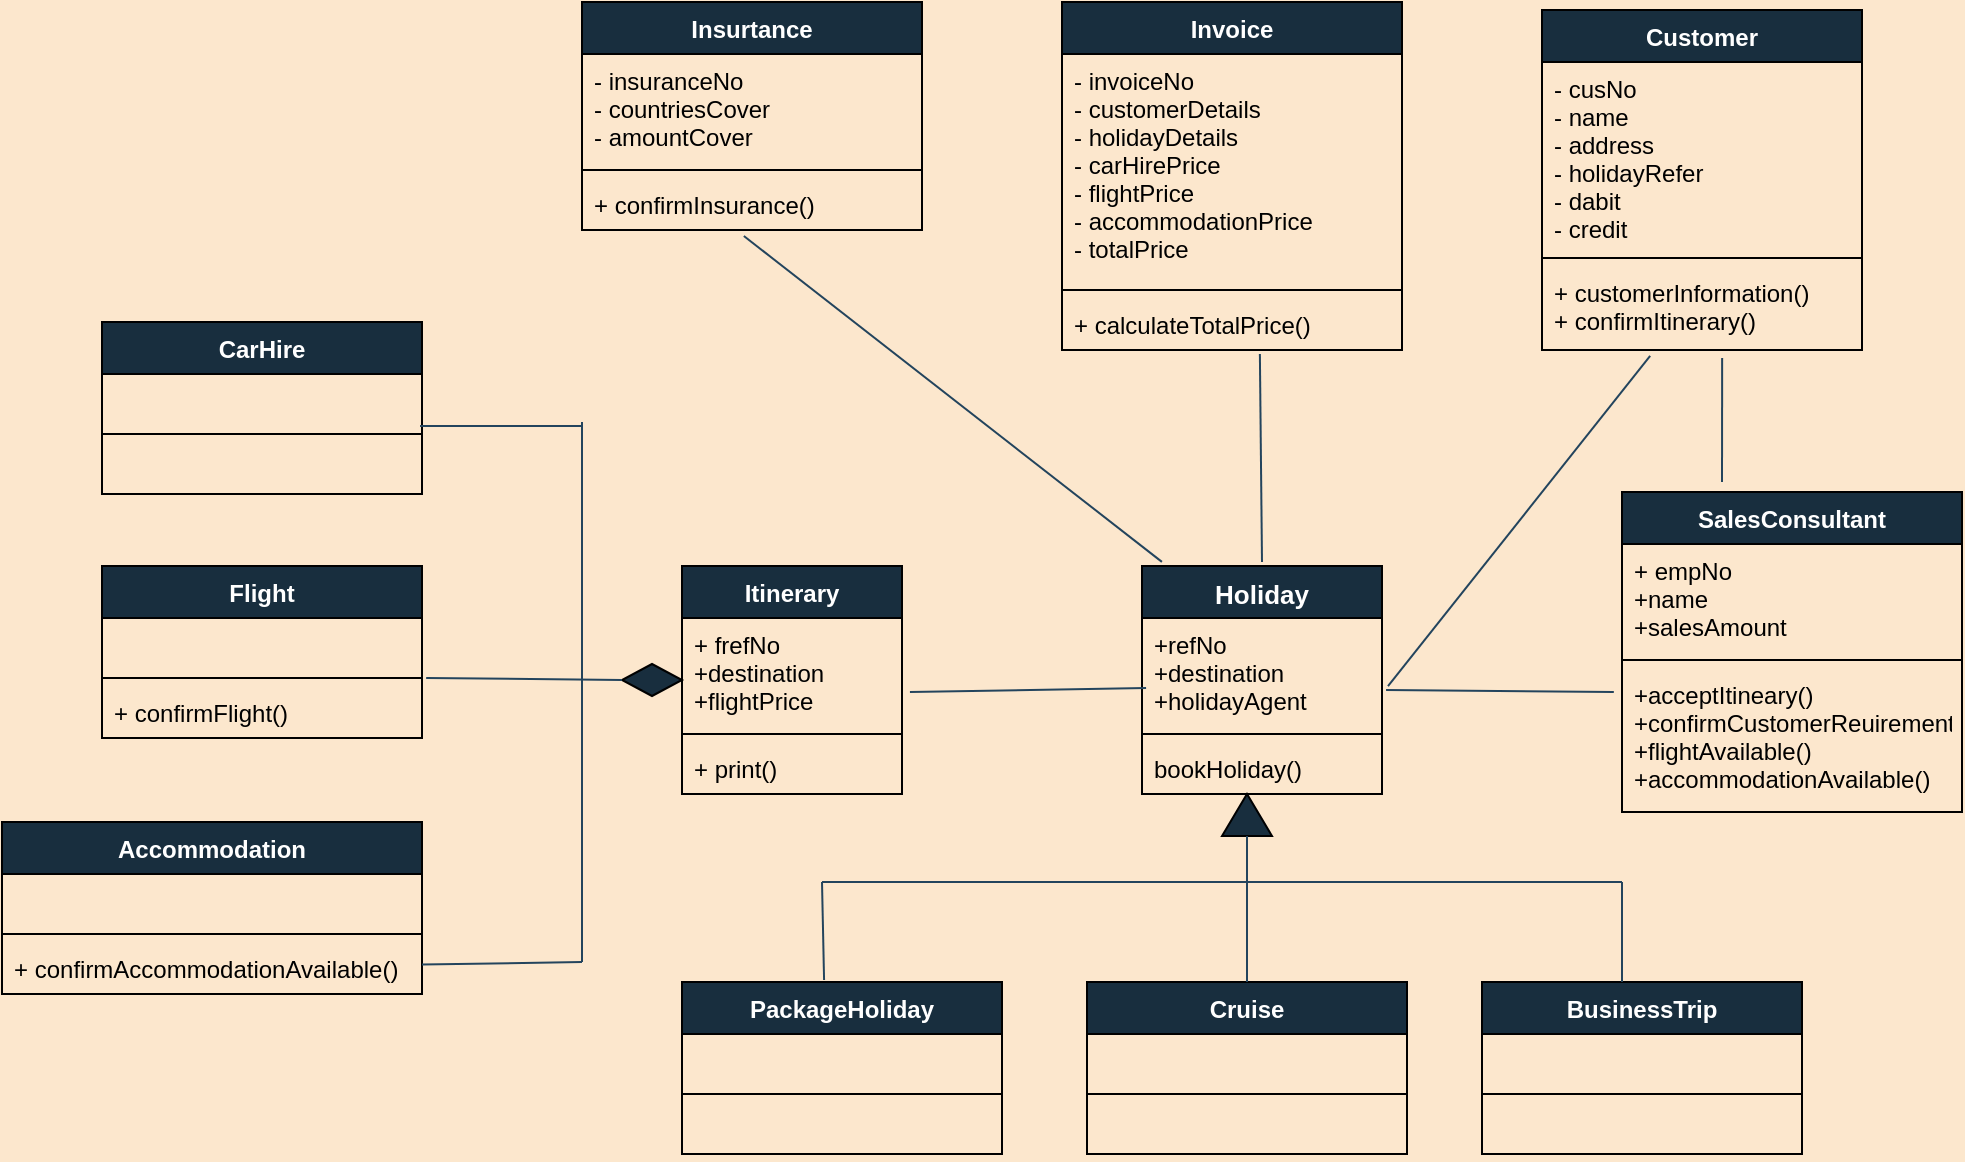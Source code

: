 <mxfile version="20.4.1" type="device" pages="2"><diagram id="-omPwThhXG76KjOuJRO0" name="Page-1"><mxGraphModel dx="1422" dy="762" grid="1" gridSize="10" guides="1" tooltips="1" connect="1" arrows="1" fold="1" page="1" pageScale="1" pageWidth="1169" pageHeight="827" background="#FCE7CD" math="0" shadow="0"><root><mxCell id="0"/><mxCell id="1" parent="0"/><mxCell id="ipwiiqvfLNM0Ar4C0YKU-5" value="Holiday" style="swimlane;fontStyle=1;align=center;verticalAlign=top;childLayout=stackLayout;horizontal=1;startSize=26;horizontalStack=0;resizeParent=1;resizeParentMax=0;resizeLast=0;collapsible=1;marginBottom=0;fontSize=13;fillColor=#182E3E;strokeColor=#000000;fontColor=#FFFFFF;" parent="1" vertex="1"><mxGeometry x="680" y="322" width="120" height="114" as="geometry"/></mxCell><mxCell id="ipwiiqvfLNM0Ar4C0YKU-6" value="+refNo&#10;+destination&#10;+holidayAgent" style="text;strokeColor=none;fillColor=none;align=left;verticalAlign=top;spacingLeft=4;spacingRight=4;overflow=hidden;rotatable=0;points=[[0,0.5],[1,0.5]];portConstraint=eastwest;fontColor=#000000;" parent="ipwiiqvfLNM0Ar4C0YKU-5" vertex="1"><mxGeometry y="26" width="120" height="54" as="geometry"/></mxCell><mxCell id="ipwiiqvfLNM0Ar4C0YKU-7" value="" style="line;strokeWidth=1;fillColor=none;align=left;verticalAlign=middle;spacingTop=-1;spacingLeft=3;spacingRight=3;rotatable=0;labelPosition=right;points=[];portConstraint=eastwest;strokeColor=#000000;labelBackgroundColor=#FCE7CD;fontColor=#FFFFFF;" parent="ipwiiqvfLNM0Ar4C0YKU-5" vertex="1"><mxGeometry y="80" width="120" height="8" as="geometry"/></mxCell><mxCell id="ipwiiqvfLNM0Ar4C0YKU-8" value="bookHoliday()" style="text;strokeColor=none;fillColor=none;align=left;verticalAlign=top;spacingLeft=4;spacingRight=4;overflow=hidden;rotatable=0;points=[[0,0.5],[1,0.5]];portConstraint=eastwest;fontColor=#000000;" parent="ipwiiqvfLNM0Ar4C0YKU-5" vertex="1"><mxGeometry y="88" width="120" height="26" as="geometry"/></mxCell><mxCell id="ipwiiqvfLNM0Ar4C0YKU-9" value="Invoice" style="swimlane;fontStyle=1;align=center;verticalAlign=top;childLayout=stackLayout;horizontal=1;startSize=26;horizontalStack=0;resizeParent=1;resizeParentMax=0;resizeLast=0;collapsible=1;marginBottom=0;fillColor=#182E3E;strokeColor=#000000;fontColor=#FFFFFF;" parent="1" vertex="1"><mxGeometry x="640" y="40" width="170" height="174" as="geometry"/></mxCell><mxCell id="ipwiiqvfLNM0Ar4C0YKU-10" value="- invoiceNo&#10;- customerDetails&#10;- holidayDetails&#10;- carHirePrice&#10;- flightPrice&#10;- accommodationPrice&#10;- totalPrice" style="text;strokeColor=none;fillColor=none;align=left;verticalAlign=top;spacingLeft=4;spacingRight=4;overflow=hidden;rotatable=0;points=[[0,0.5],[1,0.5]];portConstraint=eastwest;fontColor=#000000;" parent="ipwiiqvfLNM0Ar4C0YKU-9" vertex="1"><mxGeometry y="26" width="170" height="114" as="geometry"/></mxCell><mxCell id="ipwiiqvfLNM0Ar4C0YKU-11" value="" style="line;strokeWidth=1;fillColor=none;align=left;verticalAlign=middle;spacingTop=-1;spacingLeft=3;spacingRight=3;rotatable=0;labelPosition=right;points=[];portConstraint=eastwest;strokeColor=#000000;labelBackgroundColor=#FCE7CD;fontColor=#FFFFFF;" parent="ipwiiqvfLNM0Ar4C0YKU-9" vertex="1"><mxGeometry y="140" width="170" height="8" as="geometry"/></mxCell><mxCell id="ipwiiqvfLNM0Ar4C0YKU-12" value="+ calculateTotalPrice()" style="text;strokeColor=none;fillColor=none;align=left;verticalAlign=top;spacingLeft=4;spacingRight=4;overflow=hidden;rotatable=0;points=[[0,0.5],[1,0.5]];portConstraint=eastwest;fontColor=#000000;" parent="ipwiiqvfLNM0Ar4C0YKU-9" vertex="1"><mxGeometry y="148" width="170" height="26" as="geometry"/></mxCell><mxCell id="ipwiiqvfLNM0Ar4C0YKU-17" value="Itinerary" style="swimlane;fontStyle=1;align=center;verticalAlign=top;childLayout=stackLayout;horizontal=1;startSize=26;horizontalStack=0;resizeParent=1;resizeParentMax=0;resizeLast=0;collapsible=1;marginBottom=0;fillColor=#182E3E;strokeColor=#000000;fontColor=#FFFFFF;" parent="1" vertex="1"><mxGeometry x="450" y="322" width="110" height="114" as="geometry"/></mxCell><mxCell id="ipwiiqvfLNM0Ar4C0YKU-18" value="+ frefNo&#10;+destination&#10;+flightPrice" style="text;strokeColor=none;fillColor=none;align=left;verticalAlign=top;spacingLeft=4;spacingRight=4;overflow=hidden;rotatable=0;points=[[0,0.5],[1,0.5]];portConstraint=eastwest;fontColor=#000000;" parent="ipwiiqvfLNM0Ar4C0YKU-17" vertex="1"><mxGeometry y="26" width="110" height="54" as="geometry"/></mxCell><mxCell id="ipwiiqvfLNM0Ar4C0YKU-19" value="" style="line;strokeWidth=1;fillColor=none;align=left;verticalAlign=middle;spacingTop=-1;spacingLeft=3;spacingRight=3;rotatable=0;labelPosition=right;points=[];portConstraint=eastwest;strokeColor=#000000;labelBackgroundColor=#FCE7CD;fontColor=#FFFFFF;" parent="ipwiiqvfLNM0Ar4C0YKU-17" vertex="1"><mxGeometry y="80" width="110" height="8" as="geometry"/></mxCell><mxCell id="ipwiiqvfLNM0Ar4C0YKU-20" value="+ print()" style="text;strokeColor=none;fillColor=none;align=left;verticalAlign=top;spacingLeft=4;spacingRight=4;overflow=hidden;rotatable=0;points=[[0,0.5],[1,0.5]];portConstraint=eastwest;fontColor=#000000;" parent="ipwiiqvfLNM0Ar4C0YKU-17" vertex="1"><mxGeometry y="88" width="110" height="26" as="geometry"/></mxCell><mxCell id="ipwiiqvfLNM0Ar4C0YKU-21" value="SalesConsultant" style="swimlane;fontStyle=1;align=center;verticalAlign=top;childLayout=stackLayout;horizontal=1;startSize=26;horizontalStack=0;resizeParent=1;resizeParentMax=0;resizeLast=0;collapsible=1;marginBottom=0;fillColor=#182E3E;strokeColor=#000000;fontColor=#FFFFFF;" parent="1" vertex="1"><mxGeometry x="920" y="285" width="170" height="160" as="geometry"/></mxCell><mxCell id="ipwiiqvfLNM0Ar4C0YKU-22" value="+ empNo&#10;+name&#10;+salesAmount" style="text;strokeColor=none;fillColor=none;align=left;verticalAlign=top;spacingLeft=4;spacingRight=4;overflow=hidden;rotatable=0;points=[[0,0.5],[1,0.5]];portConstraint=eastwest;fontColor=#000000;" parent="ipwiiqvfLNM0Ar4C0YKU-21" vertex="1"><mxGeometry y="26" width="170" height="54" as="geometry"/></mxCell><mxCell id="ipwiiqvfLNM0Ar4C0YKU-23" value="" style="line;strokeWidth=1;fillColor=none;align=left;verticalAlign=middle;spacingTop=-1;spacingLeft=3;spacingRight=3;rotatable=0;labelPosition=right;points=[];portConstraint=eastwest;strokeColor=#000000;labelBackgroundColor=#FCE7CD;fontColor=#FFFFFF;" parent="ipwiiqvfLNM0Ar4C0YKU-21" vertex="1"><mxGeometry y="80" width="170" height="8" as="geometry"/></mxCell><mxCell id="ipwiiqvfLNM0Ar4C0YKU-24" value="+acceptItineary()&#10;+confirmCustomerReuirement()&#10;+flightAvailable()&#10;+accommodationAvailable()" style="text;strokeColor=none;fillColor=none;align=left;verticalAlign=top;spacingLeft=4;spacingRight=4;overflow=hidden;rotatable=0;points=[[0,0.5],[1,0.5]];portConstraint=eastwest;fontColor=#000000;" parent="ipwiiqvfLNM0Ar4C0YKU-21" vertex="1"><mxGeometry y="88" width="170" height="72" as="geometry"/></mxCell><mxCell id="ipwiiqvfLNM0Ar4C0YKU-25" value="Customer" style="swimlane;fontStyle=1;align=center;verticalAlign=top;childLayout=stackLayout;horizontal=1;startSize=26;horizontalStack=0;resizeParent=1;resizeParentMax=0;resizeLast=0;collapsible=1;marginBottom=0;fillColor=#182E3E;strokeColor=#000000;fontColor=#FFFFFF;" parent="1" vertex="1"><mxGeometry x="880" y="44" width="160" height="170" as="geometry"/></mxCell><mxCell id="ipwiiqvfLNM0Ar4C0YKU-26" value="- cusNo&#10;- name&#10;- address&#10;- holidayRefer&#10;- dabit&#10;- credit" style="text;strokeColor=none;fillColor=none;align=left;verticalAlign=top;spacingLeft=4;spacingRight=4;overflow=hidden;rotatable=0;points=[[0,0.5],[1,0.5]];portConstraint=eastwest;fontColor=#000000;" parent="ipwiiqvfLNM0Ar4C0YKU-25" vertex="1"><mxGeometry y="26" width="160" height="94" as="geometry"/></mxCell><mxCell id="ipwiiqvfLNM0Ar4C0YKU-27" value="" style="line;strokeWidth=1;fillColor=none;align=left;verticalAlign=middle;spacingTop=-1;spacingLeft=3;spacingRight=3;rotatable=0;labelPosition=right;points=[];portConstraint=eastwest;strokeColor=#000000;labelBackgroundColor=#FCE7CD;fontColor=#FFFFFF;" parent="ipwiiqvfLNM0Ar4C0YKU-25" vertex="1"><mxGeometry y="120" width="160" height="8" as="geometry"/></mxCell><mxCell id="ipwiiqvfLNM0Ar4C0YKU-28" value="+ customerInformation()&#10;+ confirmItinerary()" style="text;strokeColor=none;fillColor=none;align=left;verticalAlign=top;spacingLeft=4;spacingRight=4;overflow=hidden;rotatable=0;points=[[0,0.5],[1,0.5]];portConstraint=eastwest;fontColor=#000000;" parent="ipwiiqvfLNM0Ar4C0YKU-25" vertex="1"><mxGeometry y="128" width="160" height="42" as="geometry"/></mxCell><mxCell id="ipwiiqvfLNM0Ar4C0YKU-29" value="Insurtance" style="swimlane;fontStyle=1;align=center;verticalAlign=top;childLayout=stackLayout;horizontal=1;startSize=26;horizontalStack=0;resizeParent=1;resizeParentMax=0;resizeLast=0;collapsible=1;marginBottom=0;fillColor=#182E3E;strokeColor=#000000;fontColor=#FFFFFF;" parent="1" vertex="1"><mxGeometry x="400" y="40" width="170" height="114" as="geometry"/></mxCell><mxCell id="ipwiiqvfLNM0Ar4C0YKU-30" value="- insuranceNo&#10;- countriesCover&#10;- amountCover" style="text;strokeColor=none;fillColor=none;align=left;verticalAlign=top;spacingLeft=4;spacingRight=4;overflow=hidden;rotatable=0;points=[[0,0.5],[1,0.5]];portConstraint=eastwest;fontColor=#000000;" parent="ipwiiqvfLNM0Ar4C0YKU-29" vertex="1"><mxGeometry y="26" width="170" height="54" as="geometry"/></mxCell><mxCell id="ipwiiqvfLNM0Ar4C0YKU-31" value="" style="line;strokeWidth=1;fillColor=none;align=left;verticalAlign=middle;spacingTop=-1;spacingLeft=3;spacingRight=3;rotatable=0;labelPosition=right;points=[];portConstraint=eastwest;strokeColor=#000000;labelBackgroundColor=#FCE7CD;fontColor=#FFFFFF;" parent="ipwiiqvfLNM0Ar4C0YKU-29" vertex="1"><mxGeometry y="80" width="170" height="8" as="geometry"/></mxCell><mxCell id="ipwiiqvfLNM0Ar4C0YKU-32" value="+ confirmInsurance()" style="text;strokeColor=none;fillColor=none;align=left;verticalAlign=top;spacingLeft=4;spacingRight=4;overflow=hidden;rotatable=0;points=[[0,0.5],[1,0.5]];portConstraint=eastwest;fontColor=#000000;" parent="ipwiiqvfLNM0Ar4C0YKU-29" vertex="1"><mxGeometry y="88" width="170" height="26" as="geometry"/></mxCell><mxCell id="lKvi7AYSVbRIeDQmsDNb-5" value="Flight" style="swimlane;fontStyle=1;align=center;verticalAlign=top;childLayout=stackLayout;horizontal=1;startSize=26;horizontalStack=0;resizeParent=1;resizeParentMax=0;resizeLast=0;collapsible=1;marginBottom=0;strokeColor=#000000;fontColor=#FFFFFF;fillColor=#182E3E;" vertex="1" parent="1"><mxGeometry x="160" y="322" width="160" height="86" as="geometry"/></mxCell><mxCell id="lKvi7AYSVbRIeDQmsDNb-6" value=" " style="text;strokeColor=none;fillColor=none;align=left;verticalAlign=top;spacingLeft=4;spacingRight=4;overflow=hidden;rotatable=0;points=[[0,0.5],[1,0.5]];portConstraint=eastwest;fontColor=#000000;" vertex="1" parent="lKvi7AYSVbRIeDQmsDNb-5"><mxGeometry y="26" width="160" height="26" as="geometry"/></mxCell><mxCell id="lKvi7AYSVbRIeDQmsDNb-7" value="" style="line;strokeWidth=1;fillColor=none;align=left;verticalAlign=middle;spacingTop=-1;spacingLeft=3;spacingRight=3;rotatable=0;labelPosition=right;points=[];portConstraint=eastwest;strokeColor=inherit;fontColor=#000000;" vertex="1" parent="lKvi7AYSVbRIeDQmsDNb-5"><mxGeometry y="52" width="160" height="8" as="geometry"/></mxCell><mxCell id="lKvi7AYSVbRIeDQmsDNb-8" value="+ confirmFlight()" style="text;strokeColor=none;fillColor=none;align=left;verticalAlign=top;spacingLeft=4;spacingRight=4;overflow=hidden;rotatable=0;points=[[0,0.5],[1,0.5]];portConstraint=eastwest;fontColor=#000000;" vertex="1" parent="lKvi7AYSVbRIeDQmsDNb-5"><mxGeometry y="60" width="160" height="26" as="geometry"/></mxCell><mxCell id="lKvi7AYSVbRIeDQmsDNb-9" value="Accommodation" style="swimlane;fontStyle=1;align=center;verticalAlign=top;childLayout=stackLayout;horizontal=1;startSize=26;horizontalStack=0;resizeParent=1;resizeParentMax=0;resizeLast=0;collapsible=1;marginBottom=0;strokeColor=#000000;fontColor=#FFFFFF;fillColor=#182E3E;" vertex="1" parent="1"><mxGeometry x="110" y="450" width="210" height="86" as="geometry"/></mxCell><mxCell id="lKvi7AYSVbRIeDQmsDNb-10" value=" " style="text;strokeColor=none;fillColor=none;align=left;verticalAlign=top;spacingLeft=4;spacingRight=4;overflow=hidden;rotatable=0;points=[[0,0.5],[1,0.5]];portConstraint=eastwest;fontColor=#000000;" vertex="1" parent="lKvi7AYSVbRIeDQmsDNb-9"><mxGeometry y="26" width="210" height="26" as="geometry"/></mxCell><mxCell id="lKvi7AYSVbRIeDQmsDNb-11" value="" style="line;strokeWidth=1;fillColor=none;align=left;verticalAlign=middle;spacingTop=-1;spacingLeft=3;spacingRight=3;rotatable=0;labelPosition=right;points=[];portConstraint=eastwest;strokeColor=inherit;fontColor=#000000;" vertex="1" parent="lKvi7AYSVbRIeDQmsDNb-9"><mxGeometry y="52" width="210" height="8" as="geometry"/></mxCell><mxCell id="lKvi7AYSVbRIeDQmsDNb-12" value="+ confirmAccommodationAvailable()" style="text;strokeColor=none;fillColor=none;align=left;verticalAlign=top;spacingLeft=4;spacingRight=4;overflow=hidden;rotatable=0;points=[[0,0.5],[1,0.5]];portConstraint=eastwest;fontColor=#000000;" vertex="1" parent="lKvi7AYSVbRIeDQmsDNb-9"><mxGeometry y="60" width="210" height="26" as="geometry"/></mxCell><mxCell id="0gfzSQRvgJJTJvVNAvRo-1" value="Cruise" style="swimlane;fontStyle=1;align=center;verticalAlign=top;childLayout=stackLayout;horizontal=1;startSize=26;horizontalStack=0;resizeParent=1;resizeParentMax=0;resizeLast=0;collapsible=1;marginBottom=0;strokeColor=#000000;fontColor=#FFFFFF;fillColor=#182E3E;" vertex="1" parent="1"><mxGeometry x="652.5" y="530" width="160" height="86" as="geometry"/></mxCell><mxCell id="0gfzSQRvgJJTJvVNAvRo-2" value=" " style="text;strokeColor=none;fillColor=none;align=left;verticalAlign=top;spacingLeft=4;spacingRight=4;overflow=hidden;rotatable=0;points=[[0,0.5],[1,0.5]];portConstraint=eastwest;fontColor=#000000;" vertex="1" parent="0gfzSQRvgJJTJvVNAvRo-1"><mxGeometry y="26" width="160" height="26" as="geometry"/></mxCell><mxCell id="0gfzSQRvgJJTJvVNAvRo-3" value="" style="line;strokeWidth=1;fillColor=none;align=left;verticalAlign=middle;spacingTop=-1;spacingLeft=3;spacingRight=3;rotatable=0;labelPosition=right;points=[];portConstraint=eastwest;strokeColor=inherit;fontColor=#000000;" vertex="1" parent="0gfzSQRvgJJTJvVNAvRo-1"><mxGeometry y="52" width="160" height="8" as="geometry"/></mxCell><mxCell id="0gfzSQRvgJJTJvVNAvRo-4" value=" " style="text;strokeColor=none;fillColor=none;align=left;verticalAlign=top;spacingLeft=4;spacingRight=4;overflow=hidden;rotatable=0;points=[[0,0.5],[1,0.5]];portConstraint=eastwest;fontColor=#000000;" vertex="1" parent="0gfzSQRvgJJTJvVNAvRo-1"><mxGeometry y="60" width="160" height="26" as="geometry"/></mxCell><mxCell id="0gfzSQRvgJJTJvVNAvRo-5" value="BusinessTrip" style="swimlane;fontStyle=1;align=center;verticalAlign=top;childLayout=stackLayout;horizontal=1;startSize=26;horizontalStack=0;resizeParent=1;resizeParentMax=0;resizeLast=0;collapsible=1;marginBottom=0;strokeColor=#000000;fontColor=#FFFFFF;fillColor=#182E3E;" vertex="1" parent="1"><mxGeometry x="850" y="530" width="160" height="86" as="geometry"/></mxCell><mxCell id="0gfzSQRvgJJTJvVNAvRo-6" value=" " style="text;strokeColor=none;fillColor=none;align=left;verticalAlign=top;spacingLeft=4;spacingRight=4;overflow=hidden;rotatable=0;points=[[0,0.5],[1,0.5]];portConstraint=eastwest;fontColor=#000000;" vertex="1" parent="0gfzSQRvgJJTJvVNAvRo-5"><mxGeometry y="26" width="160" height="26" as="geometry"/></mxCell><mxCell id="0gfzSQRvgJJTJvVNAvRo-7" value="" style="line;strokeWidth=1;fillColor=none;align=left;verticalAlign=middle;spacingTop=-1;spacingLeft=3;spacingRight=3;rotatable=0;labelPosition=right;points=[];portConstraint=eastwest;strokeColor=inherit;fontColor=#000000;" vertex="1" parent="0gfzSQRvgJJTJvVNAvRo-5"><mxGeometry y="52" width="160" height="8" as="geometry"/></mxCell><mxCell id="0gfzSQRvgJJTJvVNAvRo-8" value=" " style="text;strokeColor=none;fillColor=none;align=left;verticalAlign=top;spacingLeft=4;spacingRight=4;overflow=hidden;rotatable=0;points=[[0,0.5],[1,0.5]];portConstraint=eastwest;fontColor=#000000;" vertex="1" parent="0gfzSQRvgJJTJvVNAvRo-5"><mxGeometry y="60" width="160" height="26" as="geometry"/></mxCell><mxCell id="0gfzSQRvgJJTJvVNAvRo-9" value="PackageHoliday" style="swimlane;fontStyle=1;align=center;verticalAlign=top;childLayout=stackLayout;horizontal=1;startSize=26;horizontalStack=0;resizeParent=1;resizeParentMax=0;resizeLast=0;collapsible=1;marginBottom=0;strokeColor=#000000;fontColor=#FFFFFF;fillColor=#182E3E;" vertex="1" parent="1"><mxGeometry x="450" y="530" width="160" height="86" as="geometry"/></mxCell><mxCell id="0gfzSQRvgJJTJvVNAvRo-10" value=" " style="text;strokeColor=none;fillColor=none;align=left;verticalAlign=top;spacingLeft=4;spacingRight=4;overflow=hidden;rotatable=0;points=[[0,0.5],[1,0.5]];portConstraint=eastwest;fontColor=#000000;" vertex="1" parent="0gfzSQRvgJJTJvVNAvRo-9"><mxGeometry y="26" width="160" height="26" as="geometry"/></mxCell><mxCell id="0gfzSQRvgJJTJvVNAvRo-11" value="" style="line;strokeWidth=1;fillColor=none;align=left;verticalAlign=middle;spacingTop=-1;spacingLeft=3;spacingRight=3;rotatable=0;labelPosition=right;points=[];portConstraint=eastwest;strokeColor=inherit;fontColor=#000000;" vertex="1" parent="0gfzSQRvgJJTJvVNAvRo-9"><mxGeometry y="52" width="160" height="8" as="geometry"/></mxCell><mxCell id="0gfzSQRvgJJTJvVNAvRo-12" value=" " style="text;strokeColor=none;fillColor=none;align=left;verticalAlign=top;spacingLeft=4;spacingRight=4;overflow=hidden;rotatable=0;points=[[0,0.5],[1,0.5]];portConstraint=eastwest;fontColor=#000000;" vertex="1" parent="0gfzSQRvgJJTJvVNAvRo-9"><mxGeometry y="60" width="160" height="26" as="geometry"/></mxCell><mxCell id="0gfzSQRvgJJTJvVNAvRo-13" value="CarHire" style="swimlane;fontStyle=1;align=center;verticalAlign=top;childLayout=stackLayout;horizontal=1;startSize=26;horizontalStack=0;resizeParent=1;resizeParentMax=0;resizeLast=0;collapsible=1;marginBottom=0;strokeColor=#000000;fontColor=#FFFFFF;fillColor=#182E3E;" vertex="1" parent="1"><mxGeometry x="160" y="200" width="160" height="86" as="geometry"/></mxCell><mxCell id="0gfzSQRvgJJTJvVNAvRo-14" value=" " style="text;strokeColor=none;fillColor=none;align=left;verticalAlign=top;spacingLeft=4;spacingRight=4;overflow=hidden;rotatable=0;points=[[0,0.5],[1,0.5]];portConstraint=eastwest;fontColor=#000000;" vertex="1" parent="0gfzSQRvgJJTJvVNAvRo-13"><mxGeometry y="26" width="160" height="26" as="geometry"/></mxCell><mxCell id="0gfzSQRvgJJTJvVNAvRo-15" value="" style="line;strokeWidth=1;fillColor=none;align=left;verticalAlign=middle;spacingTop=-1;spacingLeft=3;spacingRight=3;rotatable=0;labelPosition=right;points=[];portConstraint=eastwest;strokeColor=inherit;fontColor=#000000;" vertex="1" parent="0gfzSQRvgJJTJvVNAvRo-13"><mxGeometry y="52" width="160" height="8" as="geometry"/></mxCell><mxCell id="0gfzSQRvgJJTJvVNAvRo-16" value=" " style="text;strokeColor=none;fillColor=none;align=left;verticalAlign=top;spacingLeft=4;spacingRight=4;overflow=hidden;rotatable=0;points=[[0,0.5],[1,0.5]];portConstraint=eastwest;fontColor=#000000;" vertex="1" parent="0gfzSQRvgJJTJvVNAvRo-13"><mxGeometry y="60" width="160" height="26" as="geometry"/></mxCell><mxCell id="0gfzSQRvgJJTJvVNAvRo-18" value="" style="endArrow=none;html=1;rounded=0;strokeColor=#23445D;fontColor=#FFFFFF;exitX=0.994;exitY=1;exitDx=0;exitDy=0;exitPerimeter=0;" edge="1" parent="1" source="0gfzSQRvgJJTJvVNAvRo-14"><mxGeometry width="50" height="50" relative="1" as="geometry"><mxPoint x="360" y="270" as="sourcePoint"/><mxPoint x="400" y="252" as="targetPoint"/></mxGeometry></mxCell><mxCell id="0gfzSQRvgJJTJvVNAvRo-19" value="" style="endArrow=none;html=1;rounded=0;strokeColor=#23445D;fontColor=#FFFFFF;" edge="1" parent="1"><mxGeometry width="50" height="50" relative="1" as="geometry"><mxPoint x="400" y="520" as="sourcePoint"/><mxPoint x="400" y="250" as="targetPoint"/></mxGeometry></mxCell><mxCell id="0gfzSQRvgJJTJvVNAvRo-20" value="" style="endArrow=none;html=1;rounded=0;strokeColor=#23445D;fontColor=#FFFFFF;" edge="1" parent="1" source="lKvi7AYSVbRIeDQmsDNb-12"><mxGeometry width="50" height="50" relative="1" as="geometry"><mxPoint x="320" y="573" as="sourcePoint"/><mxPoint x="400" y="520" as="targetPoint"/></mxGeometry></mxCell><mxCell id="0gfzSQRvgJJTJvVNAvRo-21" value="" style="rhombus;whiteSpace=wrap;html=1;strokeColor=#000000;fontColor=#FFFFFF;fillColor=#182E3E;" vertex="1" parent="1"><mxGeometry x="420" y="371" width="30" height="16" as="geometry"/></mxCell><mxCell id="0gfzSQRvgJJTJvVNAvRo-22" value="" style="endArrow=none;html=1;rounded=0;strokeColor=#23445D;fontColor=#FFFFFF;exitX=1.013;exitY=-0.154;exitDx=0;exitDy=0;exitPerimeter=0;entryX=0;entryY=0.5;entryDx=0;entryDy=0;" edge="1" parent="1" source="lKvi7AYSVbRIeDQmsDNb-8" target="0gfzSQRvgJJTJvVNAvRo-21"><mxGeometry width="50" height="50" relative="1" as="geometry"><mxPoint x="330" y="420" as="sourcePoint"/><mxPoint x="380" y="370" as="targetPoint"/></mxGeometry></mxCell><mxCell id="0gfzSQRvgJJTJvVNAvRo-23" value="" style="triangle;whiteSpace=wrap;html=1;strokeColor=#000000;fontColor=#FFFFFF;fillColor=#182E3E;flipV=0;flipH=0;direction=north;" vertex="1" parent="1"><mxGeometry x="720" y="436" width="25" height="21" as="geometry"/></mxCell><mxCell id="0gfzSQRvgJJTJvVNAvRo-24" value="" style="endArrow=none;html=1;rounded=0;strokeColor=#23445D;fontColor=#FFFFFF;entryX=0;entryY=0.5;entryDx=0;entryDy=0;exitX=0.5;exitY=0;exitDx=0;exitDy=0;" edge="1" parent="1" source="0gfzSQRvgJJTJvVNAvRo-1" target="0gfzSQRvgJJTJvVNAvRo-23"><mxGeometry width="50" height="50" relative="1" as="geometry"><mxPoint x="730" y="510" as="sourcePoint"/><mxPoint x="780" y="460" as="targetPoint"/></mxGeometry></mxCell><mxCell id="0gfzSQRvgJJTJvVNAvRo-25" value="" style="endArrow=none;html=1;rounded=0;strokeColor=#23445D;fontColor=#FFFFFF;exitX=0.444;exitY=-0.012;exitDx=0;exitDy=0;exitPerimeter=0;" edge="1" parent="1" source="0gfzSQRvgJJTJvVNAvRo-9"><mxGeometry width="50" height="50" relative="1" as="geometry"><mxPoint x="520" y="520" as="sourcePoint"/><mxPoint x="520" y="480" as="targetPoint"/></mxGeometry></mxCell><mxCell id="0gfzSQRvgJJTJvVNAvRo-26" value="" style="endArrow=none;html=1;rounded=0;strokeColor=#23445D;fontColor=#FFFFFF;" edge="1" parent="1"><mxGeometry width="50" height="50" relative="1" as="geometry"><mxPoint x="520" y="480" as="sourcePoint"/><mxPoint x="920" y="480" as="targetPoint"/></mxGeometry></mxCell><mxCell id="0gfzSQRvgJJTJvVNAvRo-27" value="" style="endArrow=none;html=1;rounded=0;strokeColor=#23445D;fontColor=#FFFFFF;" edge="1" parent="1"><mxGeometry width="50" height="50" relative="1" as="geometry"><mxPoint x="920" y="530" as="sourcePoint"/><mxPoint x="920" y="480" as="targetPoint"/></mxGeometry></mxCell><mxCell id="0gfzSQRvgJJTJvVNAvRo-28" value="" style="endArrow=none;html=1;rounded=0;strokeColor=#23445D;fontColor=#FFFFFF;entryX=0.563;entryY=1.095;entryDx=0;entryDy=0;entryPerimeter=0;" edge="1" parent="1" target="ipwiiqvfLNM0Ar4C0YKU-28"><mxGeometry width="50" height="50" relative="1" as="geometry"><mxPoint x="970" y="280" as="sourcePoint"/><mxPoint x="1020" y="220" as="targetPoint"/></mxGeometry></mxCell><mxCell id="0gfzSQRvgJJTJvVNAvRo-29" value="" style="endArrow=none;html=1;rounded=0;strokeColor=#23445D;fontColor=#FFFFFF;exitX=1.017;exitY=0.667;exitDx=0;exitDy=0;exitPerimeter=0;entryX=-0.024;entryY=0.167;entryDx=0;entryDy=0;entryPerimeter=0;" edge="1" parent="1" source="ipwiiqvfLNM0Ar4C0YKU-6" target="ipwiiqvfLNM0Ar4C0YKU-24"><mxGeometry width="50" height="50" relative="1" as="geometry"><mxPoint x="830" y="410" as="sourcePoint"/><mxPoint x="880" y="360" as="targetPoint"/></mxGeometry></mxCell><mxCell id="0gfzSQRvgJJTJvVNAvRo-30" value="" style="endArrow=none;html=1;rounded=0;strokeColor=#23445D;fontColor=#FFFFFF;exitX=1.025;exitY=0.63;exitDx=0;exitDy=0;exitPerimeter=0;entryX=0.338;entryY=1.071;entryDx=0;entryDy=0;entryPerimeter=0;" edge="1" parent="1" source="ipwiiqvfLNM0Ar4C0YKU-6" target="ipwiiqvfLNM0Ar4C0YKU-28"><mxGeometry width="50" height="50" relative="1" as="geometry"><mxPoint x="830" y="340" as="sourcePoint"/><mxPoint x="880" y="290" as="targetPoint"/></mxGeometry></mxCell><mxCell id="0gfzSQRvgJJTJvVNAvRo-31" value="" style="endArrow=none;html=1;rounded=0;strokeColor=#23445D;fontColor=#FFFFFF;exitX=1.036;exitY=0.685;exitDx=0;exitDy=0;exitPerimeter=0;entryX=0.017;entryY=0.648;entryDx=0;entryDy=0;entryPerimeter=0;" edge="1" parent="1" source="ipwiiqvfLNM0Ar4C0YKU-18" target="ipwiiqvfLNM0Ar4C0YKU-6"><mxGeometry width="50" height="50" relative="1" as="geometry"><mxPoint x="590" y="420" as="sourcePoint"/><mxPoint x="640" y="370" as="targetPoint"/></mxGeometry></mxCell><mxCell id="0gfzSQRvgJJTJvVNAvRo-32" value="" style="endArrow=none;html=1;rounded=0;strokeColor=#23445D;fontColor=#FFFFFF;entryX=0.582;entryY=1.077;entryDx=0;entryDy=0;entryPerimeter=0;" edge="1" parent="1" target="ipwiiqvfLNM0Ar4C0YKU-12"><mxGeometry width="50" height="50" relative="1" as="geometry"><mxPoint x="740" y="320" as="sourcePoint"/><mxPoint x="770" y="250" as="targetPoint"/></mxGeometry></mxCell><mxCell id="0gfzSQRvgJJTJvVNAvRo-33" value="" style="endArrow=none;html=1;rounded=0;strokeColor=#23445D;fontColor=#FFFFFF;entryX=0.083;entryY=-0.018;entryDx=0;entryDy=0;entryPerimeter=0;exitX=0.476;exitY=1.115;exitDx=0;exitDy=0;exitPerimeter=0;" edge="1" parent="1" source="ipwiiqvfLNM0Ar4C0YKU-32" target="ipwiiqvfLNM0Ar4C0YKU-5"><mxGeometry width="50" height="50" relative="1" as="geometry"><mxPoint x="490" y="180" as="sourcePoint"/><mxPoint x="680" y="320" as="targetPoint"/></mxGeometry></mxCell></root></mxGraphModel></diagram><diagram id="1YH0RZSE0MGAHb-fp242" name="Page-2"><mxGraphModel dx="1422" dy="762" grid="1" gridSize="10" guides="1" tooltips="1" connect="1" arrows="1" fold="1" page="1" pageScale="1" pageWidth="1169" pageHeight="827" math="0" shadow="0"><root><mxCell id="0"/><mxCell id="1" parent="0"/></root></mxGraphModel></diagram></mxfile>